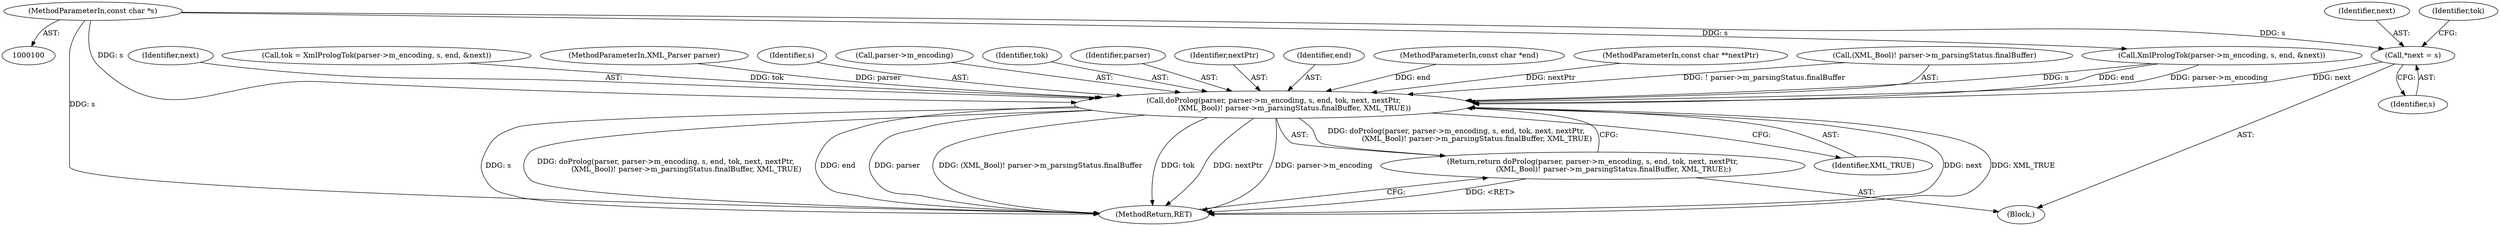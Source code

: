 digraph "0_libexpat_c20b758c332d9a13afbbb276d30db1d183a85d43_3@pointer" {
"1000107" [label="(Call,*next = s)"];
"1000102" [label="(MethodParameterIn,const char *s)"];
"1000122" [label="(Call,doProlog(parser, parser->m_encoding, s, end, tok, next, nextPtr,\n                  (XML_Bool)! parser->m_parsingStatus.finalBuffer, XML_TRUE))"];
"1000121" [label="(Return,return doProlog(parser, parser->m_encoding, s, end, tok, next, nextPtr,\n                  (XML_Bool)! parser->m_parsingStatus.finalBuffer, XML_TRUE);)"];
"1000108" [label="(Identifier,next)"];
"1000130" [label="(Identifier,next)"];
"1000109" [label="(Identifier,s)"];
"1000111" [label="(Call,tok = XmlPrologTok(parser->m_encoding, s, end, &next))"];
"1000102" [label="(MethodParameterIn,const char *s)"];
"1000101" [label="(MethodParameterIn,XML_Parser parser)"];
"1000127" [label="(Identifier,s)"];
"1000124" [label="(Call,parser->m_encoding)"];
"1000113" [label="(Call,XmlPrologTok(parser->m_encoding, s, end, &next))"];
"1000141" [label="(MethodReturn,RET)"];
"1000129" [label="(Identifier,tok)"];
"1000123" [label="(Identifier,parser)"];
"1000131" [label="(Identifier,nextPtr)"];
"1000112" [label="(Identifier,tok)"];
"1000128" [label="(Identifier,end)"];
"1000107" [label="(Call,*next = s)"];
"1000121" [label="(Return,return doProlog(parser, parser->m_encoding, s, end, tok, next, nextPtr,\n                  (XML_Bool)! parser->m_parsingStatus.finalBuffer, XML_TRUE);)"];
"1000122" [label="(Call,doProlog(parser, parser->m_encoding, s, end, tok, next, nextPtr,\n                  (XML_Bool)! parser->m_parsingStatus.finalBuffer, XML_TRUE))"];
"1000103" [label="(MethodParameterIn,const char *end)"];
"1000104" [label="(MethodParameterIn,const char **nextPtr)"];
"1000132" [label="(Call,(XML_Bool)! parser->m_parsingStatus.finalBuffer)"];
"1000105" [label="(Block,)"];
"1000140" [label="(Identifier,XML_TRUE)"];
"1000107" -> "1000105"  [label="AST: "];
"1000107" -> "1000109"  [label="CFG: "];
"1000108" -> "1000107"  [label="AST: "];
"1000109" -> "1000107"  [label="AST: "];
"1000112" -> "1000107"  [label="CFG: "];
"1000102" -> "1000107"  [label="DDG: s"];
"1000107" -> "1000122"  [label="DDG: next"];
"1000102" -> "1000100"  [label="AST: "];
"1000102" -> "1000141"  [label="DDG: s"];
"1000102" -> "1000113"  [label="DDG: s"];
"1000102" -> "1000122"  [label="DDG: s"];
"1000122" -> "1000121"  [label="AST: "];
"1000122" -> "1000140"  [label="CFG: "];
"1000123" -> "1000122"  [label="AST: "];
"1000124" -> "1000122"  [label="AST: "];
"1000127" -> "1000122"  [label="AST: "];
"1000128" -> "1000122"  [label="AST: "];
"1000129" -> "1000122"  [label="AST: "];
"1000130" -> "1000122"  [label="AST: "];
"1000131" -> "1000122"  [label="AST: "];
"1000132" -> "1000122"  [label="AST: "];
"1000140" -> "1000122"  [label="AST: "];
"1000121" -> "1000122"  [label="CFG: "];
"1000122" -> "1000141"  [label="DDG: next"];
"1000122" -> "1000141"  [label="DDG: XML_TRUE"];
"1000122" -> "1000141"  [label="DDG: s"];
"1000122" -> "1000141"  [label="DDG: doProlog(parser, parser->m_encoding, s, end, tok, next, nextPtr,\n                  (XML_Bool)! parser->m_parsingStatus.finalBuffer, XML_TRUE)"];
"1000122" -> "1000141"  [label="DDG: end"];
"1000122" -> "1000141"  [label="DDG: parser"];
"1000122" -> "1000141"  [label="DDG: (XML_Bool)! parser->m_parsingStatus.finalBuffer"];
"1000122" -> "1000141"  [label="DDG: tok"];
"1000122" -> "1000141"  [label="DDG: nextPtr"];
"1000122" -> "1000141"  [label="DDG: parser->m_encoding"];
"1000122" -> "1000121"  [label="DDG: doProlog(parser, parser->m_encoding, s, end, tok, next, nextPtr,\n                  (XML_Bool)! parser->m_parsingStatus.finalBuffer, XML_TRUE)"];
"1000101" -> "1000122"  [label="DDG: parser"];
"1000113" -> "1000122"  [label="DDG: parser->m_encoding"];
"1000113" -> "1000122"  [label="DDG: s"];
"1000113" -> "1000122"  [label="DDG: end"];
"1000103" -> "1000122"  [label="DDG: end"];
"1000111" -> "1000122"  [label="DDG: tok"];
"1000104" -> "1000122"  [label="DDG: nextPtr"];
"1000132" -> "1000122"  [label="DDG: ! parser->m_parsingStatus.finalBuffer"];
"1000121" -> "1000105"  [label="AST: "];
"1000141" -> "1000121"  [label="CFG: "];
"1000121" -> "1000141"  [label="DDG: <RET>"];
}
